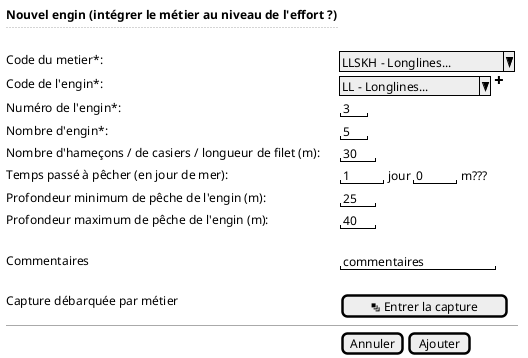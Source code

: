 @startsalt
{
  <b>Nouvel engin (intégrer le métier au niveau de l'effort ?)
  ..
  .
  Code du metier*:    | { ^LLSKH - Longlines...^ }
  Code de l'engin*:     | { ^LL - Longlines...^ | <&plus> }
  Numéro de l'engin*:     | { " 3 " }
  Nombre d'engin*:     | { " 5 " }
  Nombre d'hameçons / de casiers / longueur de filet (m):  | { " 30 " }
  Temps passé à pêcher (en jour de mer):  | { "  1  " | jour | "  0  " | m??? }
  Profondeur minimum de pêche de l'engin (m):  | { " 25 " }
  Profondeur maximum de pêche de l'engin (m):  | { " 40 " }
  .
  Commentaires              | { "commentaires       "}
  .
  Capture débarquée par métier |  |  {[<&layers> Entrer la capture]}

  -- | --

  . | {[Annuler] | [Ajouter]}
}
@endsalt
